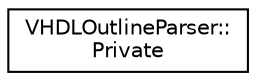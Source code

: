 digraph "类继承关系图"
{
 // INTERACTIVE_SVG=YES
 // LATEX_PDF_SIZE
  edge [fontname="Helvetica",fontsize="10",labelfontname="Helvetica",labelfontsize="10"];
  node [fontname="Helvetica",fontsize="10",shape=record];
  rankdir="LR";
  Node0 [label="VHDLOutlineParser::\lPrivate",height=0.2,width=0.4,color="black", fillcolor="white", style="filled",URL="$d7/d9c/struct_v_h_d_l_outline_parser_1_1_private.html",tooltip=" "];
}
